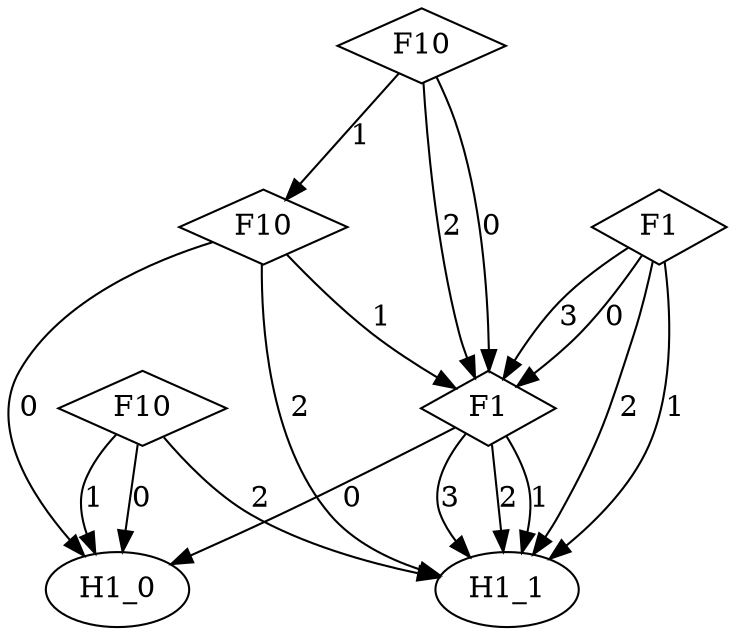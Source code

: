 digraph {
node [label=H1_1,style=""] H1_1
node [label=H1_1,style=""] H1_1
node [label=H1_1,style=""] H1_1
node [label=H1_0,style=""] H1_0
node [label=H1_1,style=""] H1_1
node [label=H1_0,style=""] H1_0
node [label=H1_0,style=""] H1_0
node [label=H1_1,style=""] H1_1
node [label=H1_0,style=""] H1_0
node [label=H1_1,style=""] H1_1
node [label=H1_1,style=""] H1_1
node [label=F1,shape="diamond",style=""] 4
node [label=F10,shape="diamond",style=""] 3
node [label=F10,shape="diamond",style=""] 2
node [label=F1,shape="diamond",style=""] 1
node [label=F10,shape="diamond",style=""] 0

4 -> H1_1 [label="3"]
4 -> H1_1 [label="2"]
4 -> H1_1 [label="1"]
4 -> H1_0 [label="0"]
3 -> H1_1 [label="2"]
3 -> H1_0 [label="1"]
3 -> H1_0 [label="0"]
2 -> H1_1 [label="2"]
2 -> 4 [label="1"]
2 -> H1_0 [label="0"]
1 -> 4 [label="3"]
1 -> H1_1 [label="2"]
1 -> H1_1 [label="1"]
1 -> 4 [label="0"]
0 -> 4 [label="2"]
0 -> 2 [label="1"]
0 -> 4 [label="0"]
}